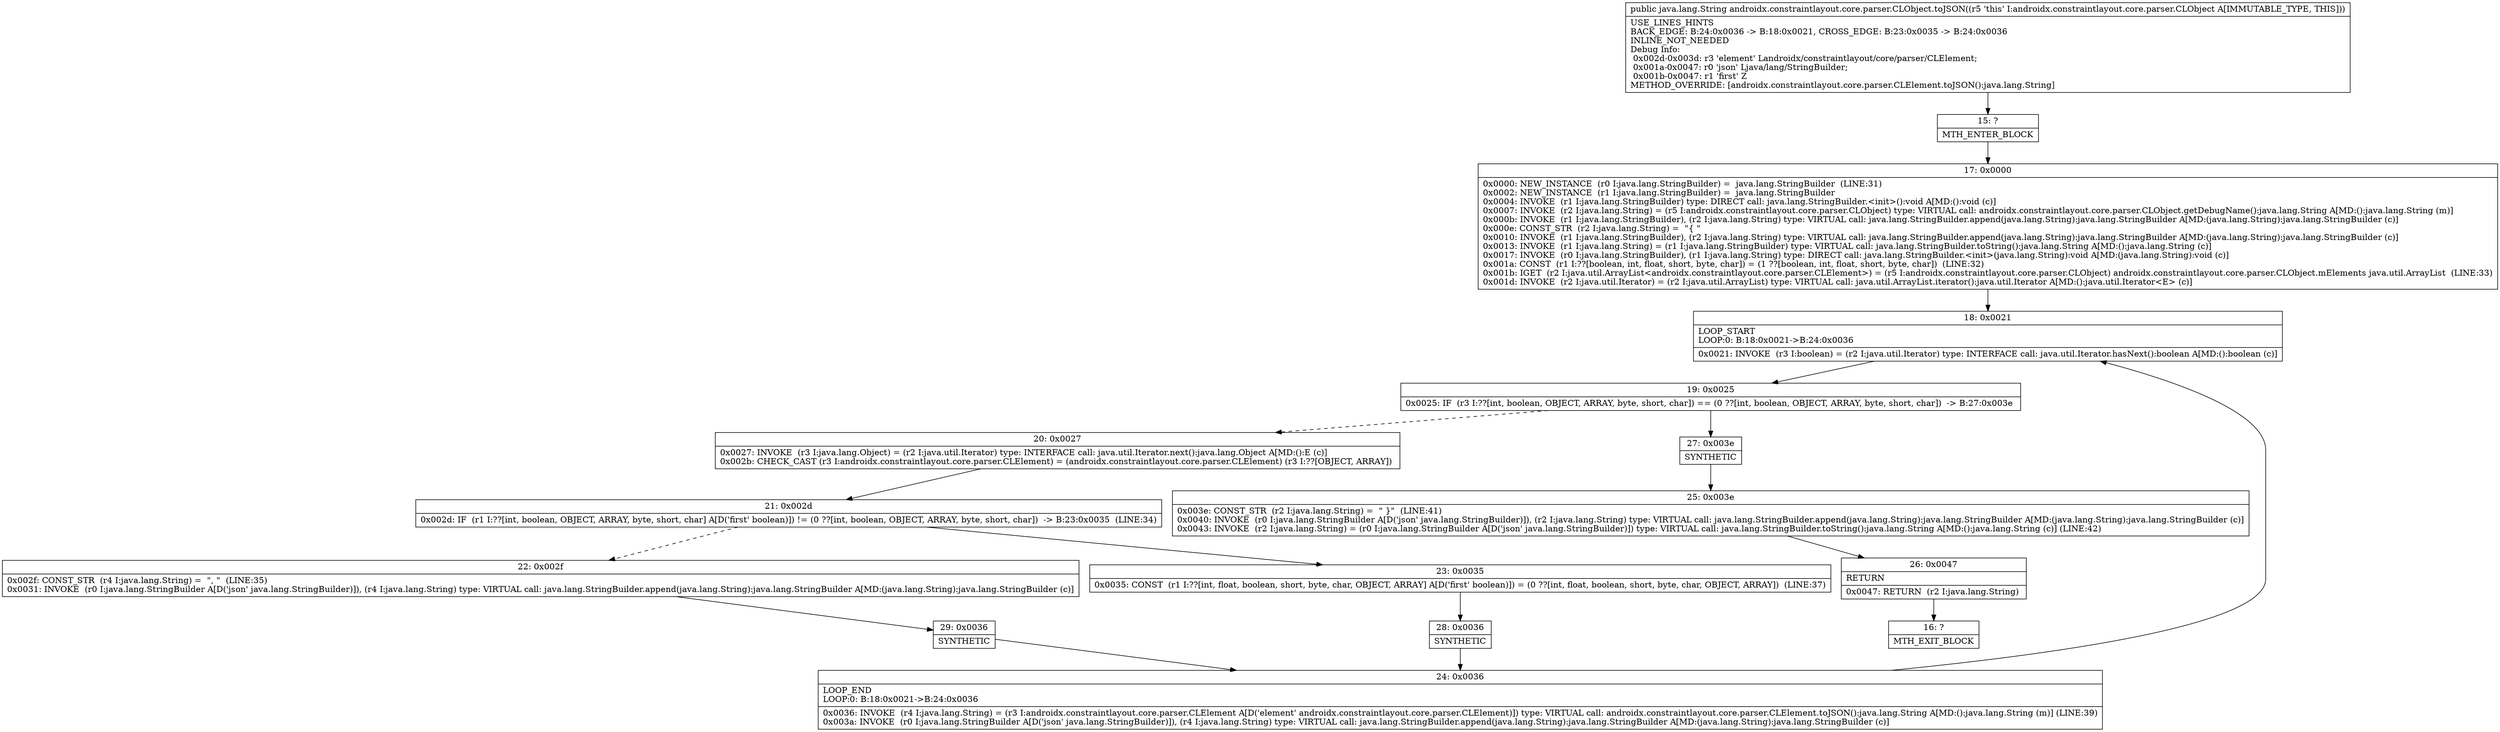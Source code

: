digraph "CFG forandroidx.constraintlayout.core.parser.CLObject.toJSON()Ljava\/lang\/String;" {
Node_15 [shape=record,label="{15\:\ ?|MTH_ENTER_BLOCK\l}"];
Node_17 [shape=record,label="{17\:\ 0x0000|0x0000: NEW_INSTANCE  (r0 I:java.lang.StringBuilder) =  java.lang.StringBuilder  (LINE:31)\l0x0002: NEW_INSTANCE  (r1 I:java.lang.StringBuilder) =  java.lang.StringBuilder \l0x0004: INVOKE  (r1 I:java.lang.StringBuilder) type: DIRECT call: java.lang.StringBuilder.\<init\>():void A[MD:():void (c)]\l0x0007: INVOKE  (r2 I:java.lang.String) = (r5 I:androidx.constraintlayout.core.parser.CLObject) type: VIRTUAL call: androidx.constraintlayout.core.parser.CLObject.getDebugName():java.lang.String A[MD:():java.lang.String (m)]\l0x000b: INVOKE  (r1 I:java.lang.StringBuilder), (r2 I:java.lang.String) type: VIRTUAL call: java.lang.StringBuilder.append(java.lang.String):java.lang.StringBuilder A[MD:(java.lang.String):java.lang.StringBuilder (c)]\l0x000e: CONST_STR  (r2 I:java.lang.String) =  \"\{ \" \l0x0010: INVOKE  (r1 I:java.lang.StringBuilder), (r2 I:java.lang.String) type: VIRTUAL call: java.lang.StringBuilder.append(java.lang.String):java.lang.StringBuilder A[MD:(java.lang.String):java.lang.StringBuilder (c)]\l0x0013: INVOKE  (r1 I:java.lang.String) = (r1 I:java.lang.StringBuilder) type: VIRTUAL call: java.lang.StringBuilder.toString():java.lang.String A[MD:():java.lang.String (c)]\l0x0017: INVOKE  (r0 I:java.lang.StringBuilder), (r1 I:java.lang.String) type: DIRECT call: java.lang.StringBuilder.\<init\>(java.lang.String):void A[MD:(java.lang.String):void (c)]\l0x001a: CONST  (r1 I:??[boolean, int, float, short, byte, char]) = (1 ??[boolean, int, float, short, byte, char])  (LINE:32)\l0x001b: IGET  (r2 I:java.util.ArrayList\<androidx.constraintlayout.core.parser.CLElement\>) = (r5 I:androidx.constraintlayout.core.parser.CLObject) androidx.constraintlayout.core.parser.CLObject.mElements java.util.ArrayList  (LINE:33)\l0x001d: INVOKE  (r2 I:java.util.Iterator) = (r2 I:java.util.ArrayList) type: VIRTUAL call: java.util.ArrayList.iterator():java.util.Iterator A[MD:():java.util.Iterator\<E\> (c)]\l}"];
Node_18 [shape=record,label="{18\:\ 0x0021|LOOP_START\lLOOP:0: B:18:0x0021\-\>B:24:0x0036\l|0x0021: INVOKE  (r3 I:boolean) = (r2 I:java.util.Iterator) type: INTERFACE call: java.util.Iterator.hasNext():boolean A[MD:():boolean (c)]\l}"];
Node_19 [shape=record,label="{19\:\ 0x0025|0x0025: IF  (r3 I:??[int, boolean, OBJECT, ARRAY, byte, short, char]) == (0 ??[int, boolean, OBJECT, ARRAY, byte, short, char])  \-\> B:27:0x003e \l}"];
Node_20 [shape=record,label="{20\:\ 0x0027|0x0027: INVOKE  (r3 I:java.lang.Object) = (r2 I:java.util.Iterator) type: INTERFACE call: java.util.Iterator.next():java.lang.Object A[MD:():E (c)]\l0x002b: CHECK_CAST (r3 I:androidx.constraintlayout.core.parser.CLElement) = (androidx.constraintlayout.core.parser.CLElement) (r3 I:??[OBJECT, ARRAY]) \l}"];
Node_21 [shape=record,label="{21\:\ 0x002d|0x002d: IF  (r1 I:??[int, boolean, OBJECT, ARRAY, byte, short, char] A[D('first' boolean)]) != (0 ??[int, boolean, OBJECT, ARRAY, byte, short, char])  \-\> B:23:0x0035  (LINE:34)\l}"];
Node_22 [shape=record,label="{22\:\ 0x002f|0x002f: CONST_STR  (r4 I:java.lang.String) =  \", \"  (LINE:35)\l0x0031: INVOKE  (r0 I:java.lang.StringBuilder A[D('json' java.lang.StringBuilder)]), (r4 I:java.lang.String) type: VIRTUAL call: java.lang.StringBuilder.append(java.lang.String):java.lang.StringBuilder A[MD:(java.lang.String):java.lang.StringBuilder (c)]\l}"];
Node_29 [shape=record,label="{29\:\ 0x0036|SYNTHETIC\l}"];
Node_24 [shape=record,label="{24\:\ 0x0036|LOOP_END\lLOOP:0: B:18:0x0021\-\>B:24:0x0036\l|0x0036: INVOKE  (r4 I:java.lang.String) = (r3 I:androidx.constraintlayout.core.parser.CLElement A[D('element' androidx.constraintlayout.core.parser.CLElement)]) type: VIRTUAL call: androidx.constraintlayout.core.parser.CLElement.toJSON():java.lang.String A[MD:():java.lang.String (m)] (LINE:39)\l0x003a: INVOKE  (r0 I:java.lang.StringBuilder A[D('json' java.lang.StringBuilder)]), (r4 I:java.lang.String) type: VIRTUAL call: java.lang.StringBuilder.append(java.lang.String):java.lang.StringBuilder A[MD:(java.lang.String):java.lang.StringBuilder (c)]\l}"];
Node_23 [shape=record,label="{23\:\ 0x0035|0x0035: CONST  (r1 I:??[int, float, boolean, short, byte, char, OBJECT, ARRAY] A[D('first' boolean)]) = (0 ??[int, float, boolean, short, byte, char, OBJECT, ARRAY])  (LINE:37)\l}"];
Node_28 [shape=record,label="{28\:\ 0x0036|SYNTHETIC\l}"];
Node_27 [shape=record,label="{27\:\ 0x003e|SYNTHETIC\l}"];
Node_25 [shape=record,label="{25\:\ 0x003e|0x003e: CONST_STR  (r2 I:java.lang.String) =  \" \}\"  (LINE:41)\l0x0040: INVOKE  (r0 I:java.lang.StringBuilder A[D('json' java.lang.StringBuilder)]), (r2 I:java.lang.String) type: VIRTUAL call: java.lang.StringBuilder.append(java.lang.String):java.lang.StringBuilder A[MD:(java.lang.String):java.lang.StringBuilder (c)]\l0x0043: INVOKE  (r2 I:java.lang.String) = (r0 I:java.lang.StringBuilder A[D('json' java.lang.StringBuilder)]) type: VIRTUAL call: java.lang.StringBuilder.toString():java.lang.String A[MD:():java.lang.String (c)] (LINE:42)\l}"];
Node_26 [shape=record,label="{26\:\ 0x0047|RETURN\l|0x0047: RETURN  (r2 I:java.lang.String) \l}"];
Node_16 [shape=record,label="{16\:\ ?|MTH_EXIT_BLOCK\l}"];
MethodNode[shape=record,label="{public java.lang.String androidx.constraintlayout.core.parser.CLObject.toJSON((r5 'this' I:androidx.constraintlayout.core.parser.CLObject A[IMMUTABLE_TYPE, THIS]))  | USE_LINES_HINTS\lBACK_EDGE: B:24:0x0036 \-\> B:18:0x0021, CROSS_EDGE: B:23:0x0035 \-\> B:24:0x0036\lINLINE_NOT_NEEDED\lDebug Info:\l  0x002d\-0x003d: r3 'element' Landroidx\/constraintlayout\/core\/parser\/CLElement;\l  0x001a\-0x0047: r0 'json' Ljava\/lang\/StringBuilder;\l  0x001b\-0x0047: r1 'first' Z\lMETHOD_OVERRIDE: [androidx.constraintlayout.core.parser.CLElement.toJSON():java.lang.String]\l}"];
MethodNode -> Node_15;Node_15 -> Node_17;
Node_17 -> Node_18;
Node_18 -> Node_19;
Node_19 -> Node_20[style=dashed];
Node_19 -> Node_27;
Node_20 -> Node_21;
Node_21 -> Node_22[style=dashed];
Node_21 -> Node_23;
Node_22 -> Node_29;
Node_29 -> Node_24;
Node_24 -> Node_18;
Node_23 -> Node_28;
Node_28 -> Node_24;
Node_27 -> Node_25;
Node_25 -> Node_26;
Node_26 -> Node_16;
}

